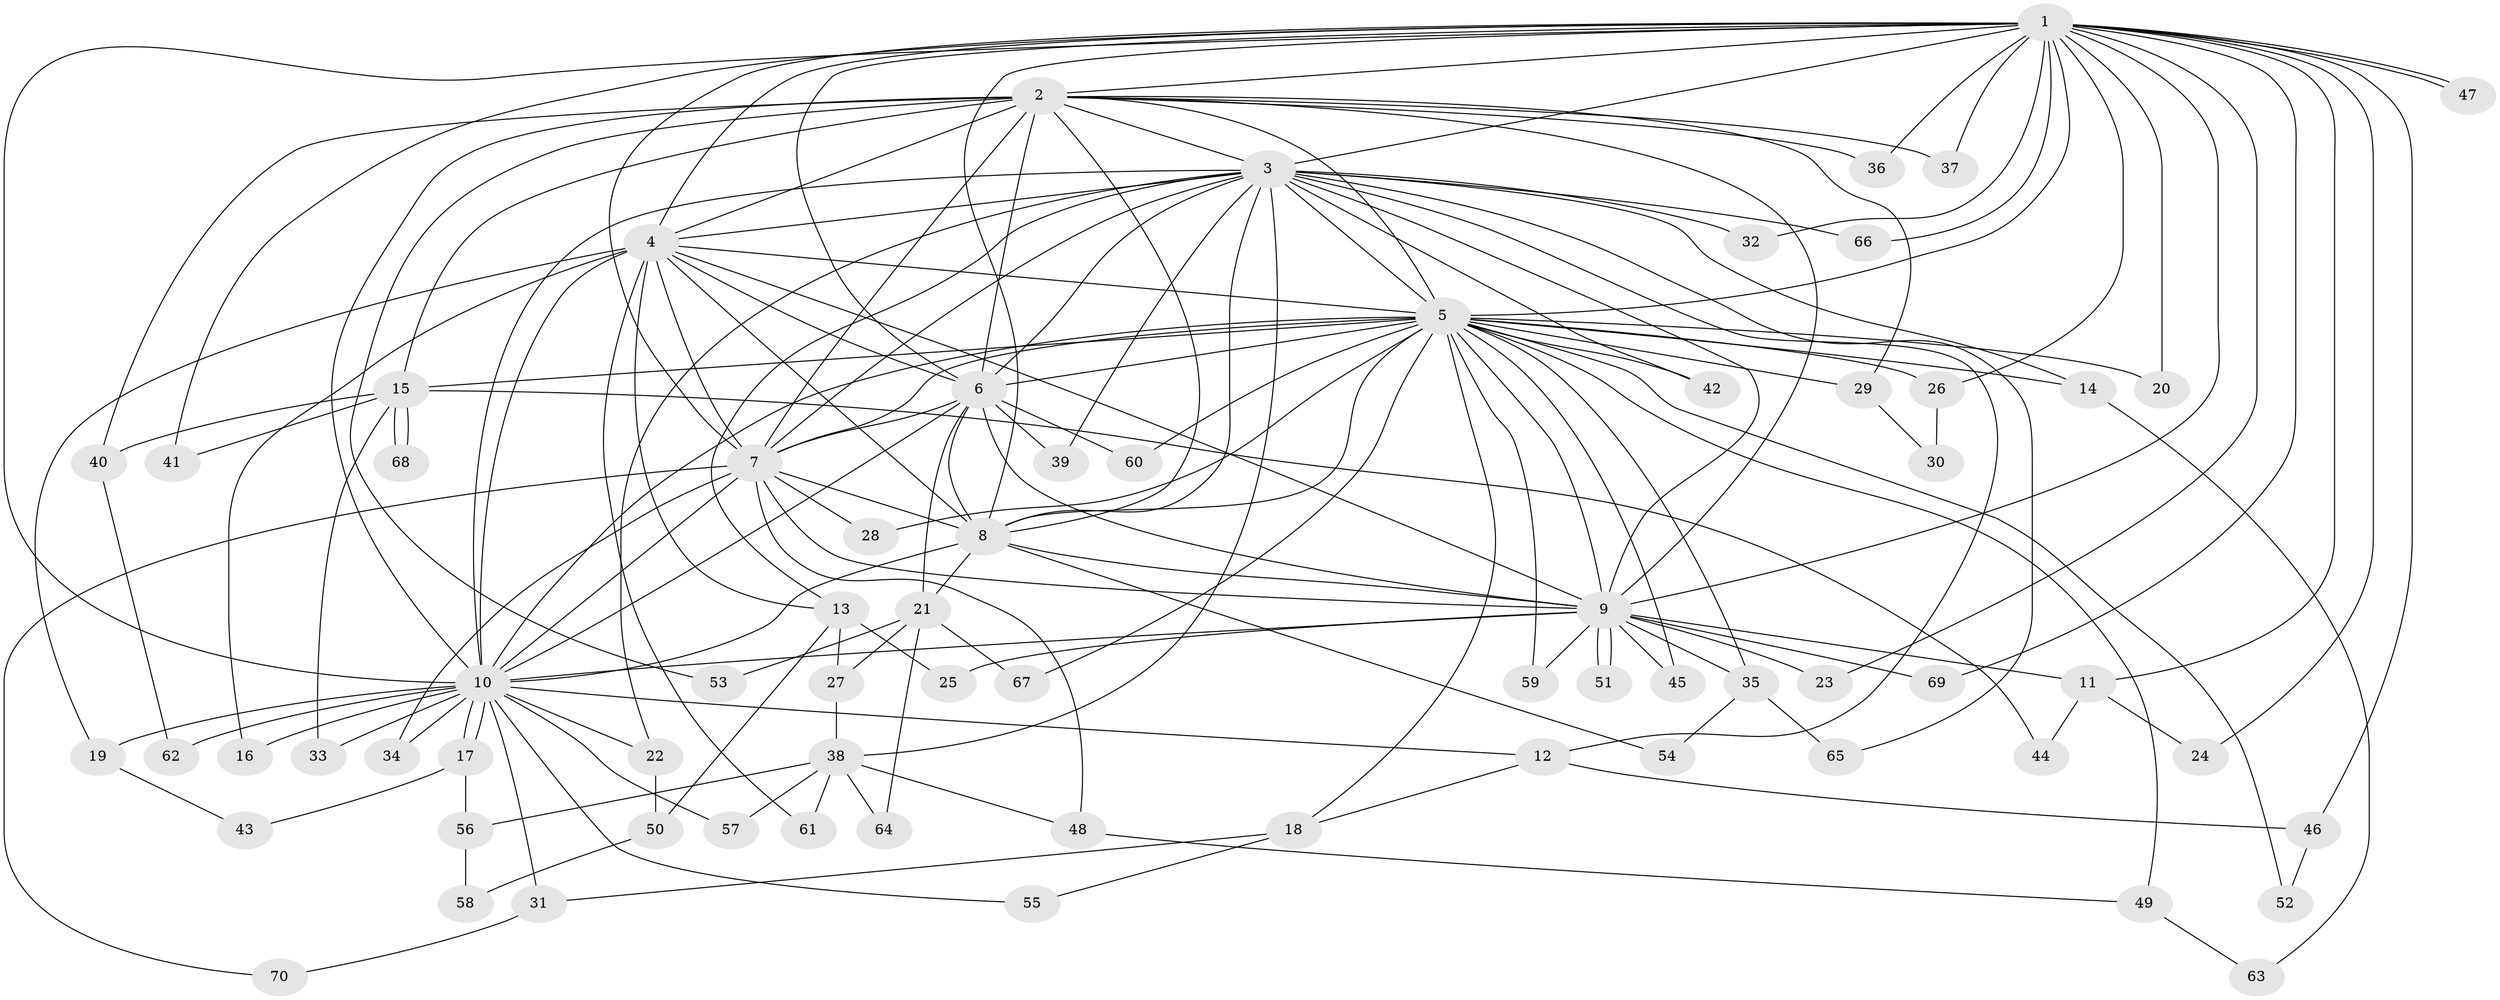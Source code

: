 // Generated by graph-tools (version 1.1) at 2025/14/03/09/25 04:14:10]
// undirected, 70 vertices, 165 edges
graph export_dot {
graph [start="1"]
  node [color=gray90,style=filled];
  1;
  2;
  3;
  4;
  5;
  6;
  7;
  8;
  9;
  10;
  11;
  12;
  13;
  14;
  15;
  16;
  17;
  18;
  19;
  20;
  21;
  22;
  23;
  24;
  25;
  26;
  27;
  28;
  29;
  30;
  31;
  32;
  33;
  34;
  35;
  36;
  37;
  38;
  39;
  40;
  41;
  42;
  43;
  44;
  45;
  46;
  47;
  48;
  49;
  50;
  51;
  52;
  53;
  54;
  55;
  56;
  57;
  58;
  59;
  60;
  61;
  62;
  63;
  64;
  65;
  66;
  67;
  68;
  69;
  70;
  1 -- 2;
  1 -- 3;
  1 -- 4;
  1 -- 5;
  1 -- 6;
  1 -- 7;
  1 -- 8;
  1 -- 9;
  1 -- 10;
  1 -- 11;
  1 -- 20;
  1 -- 23;
  1 -- 24;
  1 -- 26;
  1 -- 32;
  1 -- 36;
  1 -- 37;
  1 -- 41;
  1 -- 46;
  1 -- 47;
  1 -- 47;
  1 -- 66;
  1 -- 69;
  2 -- 3;
  2 -- 4;
  2 -- 5;
  2 -- 6;
  2 -- 7;
  2 -- 8;
  2 -- 9;
  2 -- 10;
  2 -- 15;
  2 -- 29;
  2 -- 36;
  2 -- 37;
  2 -- 40;
  2 -- 53;
  3 -- 4;
  3 -- 5;
  3 -- 6;
  3 -- 7;
  3 -- 8;
  3 -- 9;
  3 -- 10;
  3 -- 12;
  3 -- 13;
  3 -- 14;
  3 -- 22;
  3 -- 32;
  3 -- 38;
  3 -- 39;
  3 -- 42;
  3 -- 65;
  3 -- 66;
  4 -- 5;
  4 -- 6;
  4 -- 7;
  4 -- 8;
  4 -- 9;
  4 -- 10;
  4 -- 13;
  4 -- 16;
  4 -- 19;
  4 -- 61;
  5 -- 6;
  5 -- 7;
  5 -- 8;
  5 -- 9;
  5 -- 10;
  5 -- 14;
  5 -- 15;
  5 -- 18;
  5 -- 20;
  5 -- 26;
  5 -- 28;
  5 -- 29;
  5 -- 35;
  5 -- 42;
  5 -- 45;
  5 -- 49;
  5 -- 52;
  5 -- 59;
  5 -- 60;
  5 -- 67;
  6 -- 7;
  6 -- 8;
  6 -- 9;
  6 -- 10;
  6 -- 21;
  6 -- 39;
  6 -- 60;
  7 -- 8;
  7 -- 9;
  7 -- 10;
  7 -- 28;
  7 -- 34;
  7 -- 48;
  7 -- 70;
  8 -- 9;
  8 -- 10;
  8 -- 21;
  8 -- 54;
  9 -- 10;
  9 -- 11;
  9 -- 23;
  9 -- 25;
  9 -- 35;
  9 -- 45;
  9 -- 51;
  9 -- 51;
  9 -- 59;
  9 -- 69;
  10 -- 12;
  10 -- 16;
  10 -- 17;
  10 -- 17;
  10 -- 19;
  10 -- 22;
  10 -- 31;
  10 -- 33;
  10 -- 34;
  10 -- 55;
  10 -- 57;
  10 -- 62;
  11 -- 24;
  11 -- 44;
  12 -- 18;
  12 -- 46;
  13 -- 25;
  13 -- 27;
  13 -- 50;
  14 -- 63;
  15 -- 33;
  15 -- 40;
  15 -- 41;
  15 -- 44;
  15 -- 68;
  15 -- 68;
  17 -- 43;
  17 -- 56;
  18 -- 31;
  18 -- 55;
  19 -- 43;
  21 -- 27;
  21 -- 53;
  21 -- 64;
  21 -- 67;
  22 -- 50;
  26 -- 30;
  27 -- 38;
  29 -- 30;
  31 -- 70;
  35 -- 54;
  35 -- 65;
  38 -- 48;
  38 -- 56;
  38 -- 57;
  38 -- 61;
  38 -- 64;
  40 -- 62;
  46 -- 52;
  48 -- 49;
  49 -- 63;
  50 -- 58;
  56 -- 58;
}
